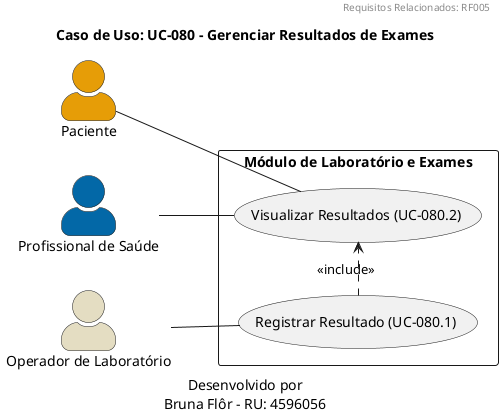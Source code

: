 @startuml

header
Requisitos Relacionados: RF005
end header

caption
Desenvolvido por
Bruna Flôr - RU: 4596056
end caption

title Caso de Uso: UC-080 - Gerenciar Resultados de Exames

left to right direction
skinparam actorStyle awesome

actor #E69D07 Paciente as Pac
actor #0368A7 "Profissional de Saúde" as Prof
actor #e4ddc2 "Operador de Laboratório" as Lab

rectangle "Módulo de Laboratório e Exames" {
    usecase "Registrar Resultado (UC-080.1)" as UC_Reg
    usecase "Visualizar Resultados (UC-080.2)" as UC_Vis
}

Lab -- UC_Reg

Pac -- UC_Vis
Prof -- UC_Vis

UC_Reg .> UC_Vis : <<include>>
@enduml